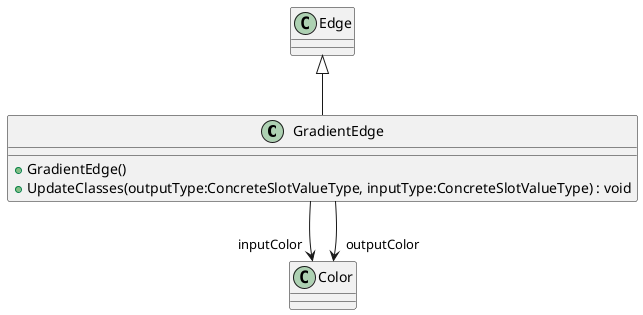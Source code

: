 @startuml
class GradientEdge {
    + GradientEdge()
    + UpdateClasses(outputType:ConcreteSlotValueType, inputType:ConcreteSlotValueType) : void
}
Edge <|-- GradientEdge
GradientEdge --> "inputColor" Color
GradientEdge --> "outputColor" Color
@enduml

